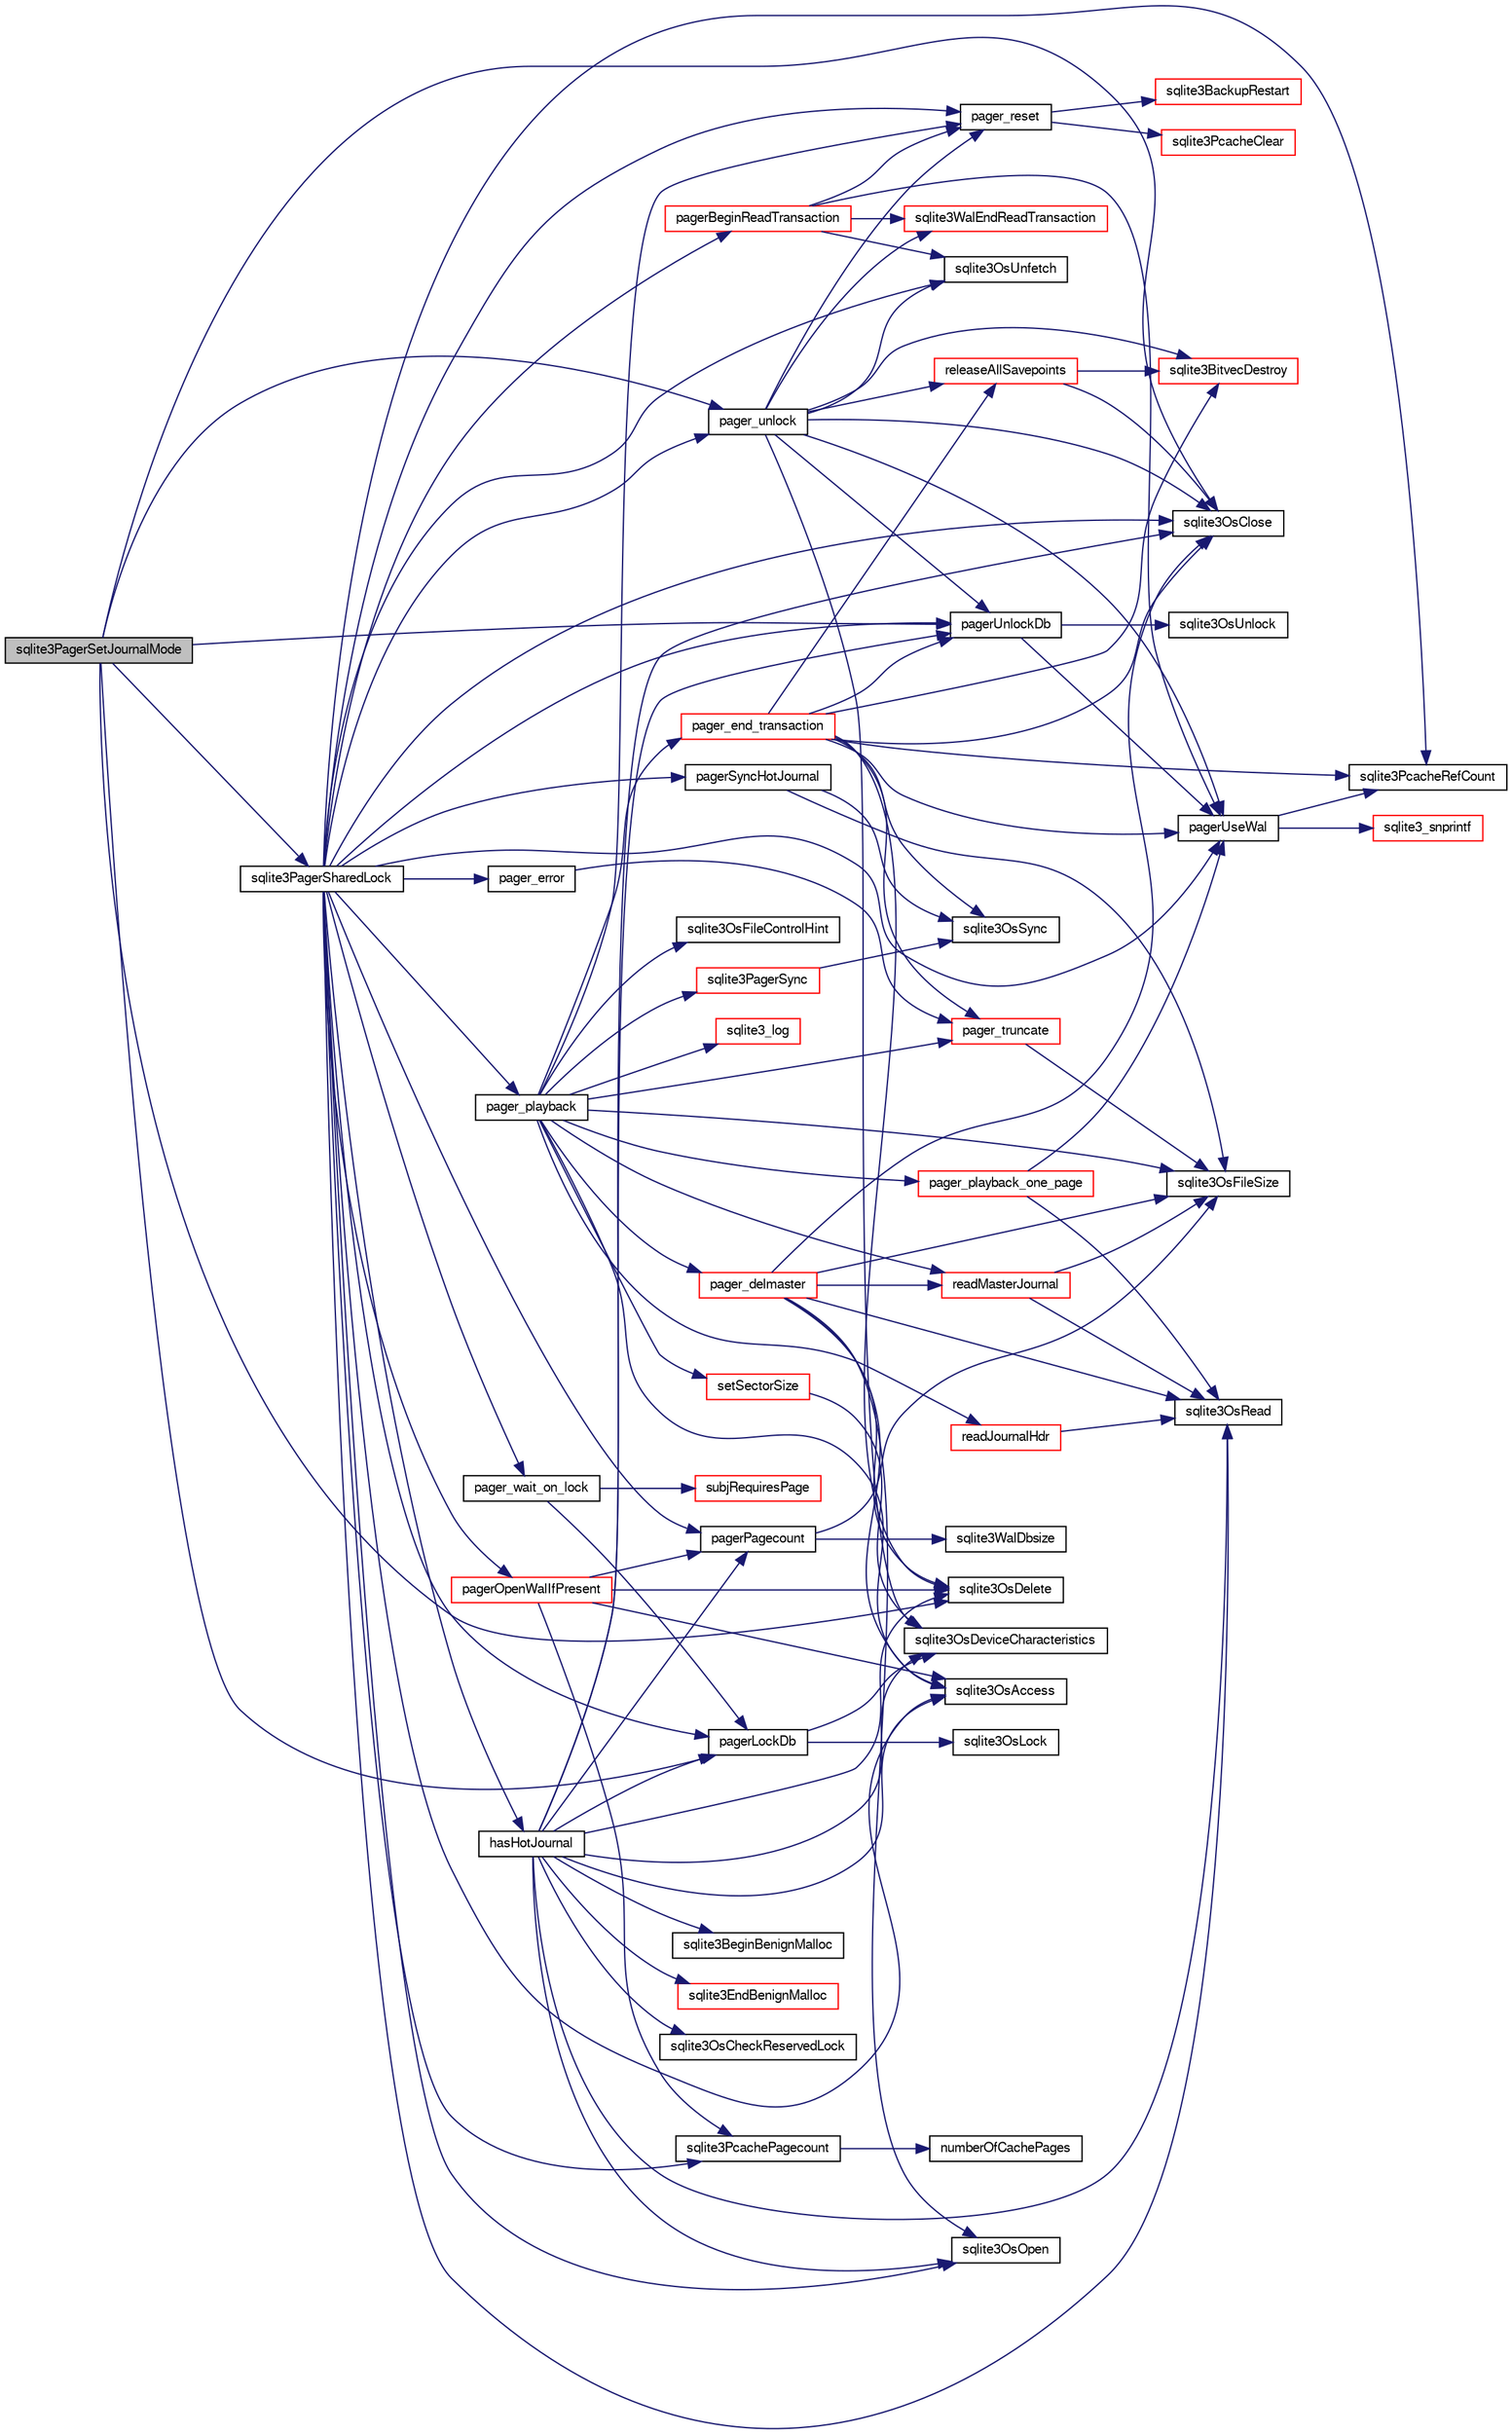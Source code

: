 digraph "sqlite3PagerSetJournalMode"
{
  edge [fontname="FreeSans",fontsize="10",labelfontname="FreeSans",labelfontsize="10"];
  node [fontname="FreeSans",fontsize="10",shape=record];
  rankdir="LR";
  Node638255 [label="sqlite3PagerSetJournalMode",height=0.2,width=0.4,color="black", fillcolor="grey75", style="filled", fontcolor="black"];
  Node638255 -> Node638256 [color="midnightblue",fontsize="10",style="solid",fontname="FreeSans"];
  Node638256 [label="sqlite3OsClose",height=0.2,width=0.4,color="black", fillcolor="white", style="filled",URL="$sqlite3_8c.html#aa5f0aeb27273a57c0523deaf48997533"];
  Node638255 -> Node638257 [color="midnightblue",fontsize="10",style="solid",fontname="FreeSans"];
  Node638257 [label="sqlite3OsDelete",height=0.2,width=0.4,color="black", fillcolor="white", style="filled",URL="$sqlite3_8c.html#a576c2e542e46ddee19d10e75337039c0"];
  Node638255 -> Node638258 [color="midnightblue",fontsize="10",style="solid",fontname="FreeSans"];
  Node638258 [label="sqlite3PagerSharedLock",height=0.2,width=0.4,color="black", fillcolor="white", style="filled",URL="$sqlite3_8c.html#a58c197b629fb6eaacf96c7add57c70df"];
  Node638258 -> Node638259 [color="midnightblue",fontsize="10",style="solid",fontname="FreeSans"];
  Node638259 [label="sqlite3PcacheRefCount",height=0.2,width=0.4,color="black", fillcolor="white", style="filled",URL="$sqlite3_8c.html#adee2536d23ec9628e0883ccab03b3429"];
  Node638258 -> Node638260 [color="midnightblue",fontsize="10",style="solid",fontname="FreeSans"];
  Node638260 [label="pagerUseWal",height=0.2,width=0.4,color="black", fillcolor="white", style="filled",URL="$sqlite3_8c.html#a31def80bfe1de9284d635ba190a5eb68"];
  Node638260 -> Node638259 [color="midnightblue",fontsize="10",style="solid",fontname="FreeSans"];
  Node638260 -> Node638261 [color="midnightblue",fontsize="10",style="solid",fontname="FreeSans"];
  Node638261 [label="sqlite3_snprintf",height=0.2,width=0.4,color="red", fillcolor="white", style="filled",URL="$sqlite3_8c.html#aa2695a752e971577f5784122f2013c40"];
  Node638258 -> Node638543 [color="midnightblue",fontsize="10",style="solid",fontname="FreeSans"];
  Node638543 [label="pager_wait_on_lock",height=0.2,width=0.4,color="black", fillcolor="white", style="filled",URL="$sqlite3_8c.html#a181fa0432ae1cc12a783f8a11ea2021f"];
  Node638543 -> Node638544 [color="midnightblue",fontsize="10",style="solid",fontname="FreeSans"];
  Node638544 [label="pagerLockDb",height=0.2,width=0.4,color="black", fillcolor="white", style="filled",URL="$sqlite3_8c.html#a667bdac69bf20203e45cd8e899790bcc"];
  Node638544 -> Node638545 [color="midnightblue",fontsize="10",style="solid",fontname="FreeSans"];
  Node638545 [label="sqlite3OsLock",height=0.2,width=0.4,color="black", fillcolor="white", style="filled",URL="$sqlite3_8c.html#ae224ca9067bc3e682180d0ecc1cd2206"];
  Node638544 -> Node638546 [color="midnightblue",fontsize="10",style="solid",fontname="FreeSans"];
  Node638546 [label="sqlite3OsDeviceCharacteristics",height=0.2,width=0.4,color="black", fillcolor="white", style="filled",URL="$sqlite3_8c.html#a251e030ce1bd2e552bc2dd66b1ac36d0"];
  Node638543 -> Node638547 [color="midnightblue",fontsize="10",style="solid",fontname="FreeSans"];
  Node638547 [label="subjRequiresPage",height=0.2,width=0.4,color="red", fillcolor="white", style="filled",URL="$sqlite3_8c.html#a8c8d460aa8cc7cb907b2e04844aaba86"];
  Node638258 -> Node638549 [color="midnightblue",fontsize="10",style="solid",fontname="FreeSans"];
  Node638549 [label="hasHotJournal",height=0.2,width=0.4,color="black", fillcolor="white", style="filled",URL="$sqlite3_8c.html#a875dc699b7a0e8ab6ba19170e5096d5e"];
  Node638549 -> Node638546 [color="midnightblue",fontsize="10",style="solid",fontname="FreeSans"];
  Node638549 -> Node638550 [color="midnightblue",fontsize="10",style="solid",fontname="FreeSans"];
  Node638550 [label="sqlite3OsAccess",height=0.2,width=0.4,color="black", fillcolor="white", style="filled",URL="$sqlite3_8c.html#afeb6079743f71ae6557342ff391d8ceb"];
  Node638549 -> Node638551 [color="midnightblue",fontsize="10",style="solid",fontname="FreeSans"];
  Node638551 [label="sqlite3OsCheckReservedLock",height=0.2,width=0.4,color="black", fillcolor="white", style="filled",URL="$sqlite3_8c.html#ad7b51dd494cecab454c85739c02418fd"];
  Node638549 -> Node638552 [color="midnightblue",fontsize="10",style="solid",fontname="FreeSans"];
  Node638552 [label="pagerPagecount",height=0.2,width=0.4,color="black", fillcolor="white", style="filled",URL="$sqlite3_8c.html#a27dd03ff27e92e9987705acf24840b28"];
  Node638552 -> Node638553 [color="midnightblue",fontsize="10",style="solid",fontname="FreeSans"];
  Node638553 [label="sqlite3WalDbsize",height=0.2,width=0.4,color="black", fillcolor="white", style="filled",URL="$sqlite3_8c.html#a7db66cd517e0085a6ce2b6387aa789b6"];
  Node638552 -> Node638554 [color="midnightblue",fontsize="10",style="solid",fontname="FreeSans"];
  Node638554 [label="sqlite3OsFileSize",height=0.2,width=0.4,color="black", fillcolor="white", style="filled",URL="$sqlite3_8c.html#a395914ef2826de6ed70e92b5d02887de"];
  Node638549 -> Node638336 [color="midnightblue",fontsize="10",style="solid",fontname="FreeSans"];
  Node638336 [label="sqlite3BeginBenignMalloc",height=0.2,width=0.4,color="black", fillcolor="white", style="filled",URL="$sqlite3_8c.html#a3344c0e2b1b6df701a1cb326602fac14"];
  Node638549 -> Node638544 [color="midnightblue",fontsize="10",style="solid",fontname="FreeSans"];
  Node638549 -> Node638257 [color="midnightblue",fontsize="10",style="solid",fontname="FreeSans"];
  Node638549 -> Node638555 [color="midnightblue",fontsize="10",style="solid",fontname="FreeSans"];
  Node638555 [label="pagerUnlockDb",height=0.2,width=0.4,color="black", fillcolor="white", style="filled",URL="$sqlite3_8c.html#a8ac54f19421c76b5045a40b42d282c32"];
  Node638555 -> Node638260 [color="midnightblue",fontsize="10",style="solid",fontname="FreeSans"];
  Node638555 -> Node638556 [color="midnightblue",fontsize="10",style="solid",fontname="FreeSans"];
  Node638556 [label="sqlite3OsUnlock",height=0.2,width=0.4,color="black", fillcolor="white", style="filled",URL="$sqlite3_8c.html#a7e90db4b3488e8f4a29705edcb8025fe"];
  Node638549 -> Node638337 [color="midnightblue",fontsize="10",style="solid",fontname="FreeSans"];
  Node638337 [label="sqlite3EndBenignMalloc",height=0.2,width=0.4,color="red", fillcolor="white", style="filled",URL="$sqlite3_8c.html#a4582127cc64d483dc66c7acf9d8d8fbb"];
  Node638549 -> Node638557 [color="midnightblue",fontsize="10",style="solid",fontname="FreeSans"];
  Node638557 [label="sqlite3OsOpen",height=0.2,width=0.4,color="black", fillcolor="white", style="filled",URL="$sqlite3_8c.html#a12a1f3451e28f9cecd19cf0bb4f8f416"];
  Node638549 -> Node638558 [color="midnightblue",fontsize="10",style="solid",fontname="FreeSans"];
  Node638558 [label="sqlite3OsRead",height=0.2,width=0.4,color="black", fillcolor="white", style="filled",URL="$sqlite3_8c.html#a98ef6b5ed82299d2efc0b5f9e41c877d"];
  Node638549 -> Node638256 [color="midnightblue",fontsize="10",style="solid",fontname="FreeSans"];
  Node638258 -> Node638544 [color="midnightblue",fontsize="10",style="solid",fontname="FreeSans"];
  Node638258 -> Node638550 [color="midnightblue",fontsize="10",style="solid",fontname="FreeSans"];
  Node638258 -> Node638557 [color="midnightblue",fontsize="10",style="solid",fontname="FreeSans"];
  Node638258 -> Node638256 [color="midnightblue",fontsize="10",style="solid",fontname="FreeSans"];
  Node638258 -> Node638559 [color="midnightblue",fontsize="10",style="solid",fontname="FreeSans"];
  Node638559 [label="pagerSyncHotJournal",height=0.2,width=0.4,color="black", fillcolor="white", style="filled",URL="$sqlite3_8c.html#a2cdd04fa2ecbee5b6ebb62403bc81cee"];
  Node638559 -> Node638560 [color="midnightblue",fontsize="10",style="solid",fontname="FreeSans"];
  Node638560 [label="sqlite3OsSync",height=0.2,width=0.4,color="black", fillcolor="white", style="filled",URL="$sqlite3_8c.html#a3f01629ca3b49854944cecdd14dc3358"];
  Node638559 -> Node638554 [color="midnightblue",fontsize="10",style="solid",fontname="FreeSans"];
  Node638258 -> Node638561 [color="midnightblue",fontsize="10",style="solid",fontname="FreeSans"];
  Node638561 [label="pager_playback",height=0.2,width=0.4,color="black", fillcolor="white", style="filled",URL="$sqlite3_8c.html#a9d9a750a9fc76eb4b668c8a16b164a65"];
  Node638561 -> Node638554 [color="midnightblue",fontsize="10",style="solid",fontname="FreeSans"];
  Node638561 -> Node638562 [color="midnightblue",fontsize="10",style="solid",fontname="FreeSans"];
  Node638562 [label="readMasterJournal",height=0.2,width=0.4,color="red", fillcolor="white", style="filled",URL="$sqlite3_8c.html#a9f7dd04609394d281f69682034ea0b61"];
  Node638562 -> Node638554 [color="midnightblue",fontsize="10",style="solid",fontname="FreeSans"];
  Node638562 -> Node638558 [color="midnightblue",fontsize="10",style="solid",fontname="FreeSans"];
  Node638561 -> Node638550 [color="midnightblue",fontsize="10",style="solid",fontname="FreeSans"];
  Node638561 -> Node638565 [color="midnightblue",fontsize="10",style="solid",fontname="FreeSans"];
  Node638565 [label="readJournalHdr",height=0.2,width=0.4,color="red", fillcolor="white", style="filled",URL="$sqlite3_8c.html#a4367a6db0dfbaacd476aeecccc99904b"];
  Node638565 -> Node638558 [color="midnightblue",fontsize="10",style="solid",fontname="FreeSans"];
  Node638561 -> Node638581 [color="midnightblue",fontsize="10",style="solid",fontname="FreeSans"];
  Node638581 [label="pager_truncate",height=0.2,width=0.4,color="red", fillcolor="white", style="filled",URL="$sqlite3_8c.html#aa0700caa408442673a3ede3bb04b1f0b"];
  Node638581 -> Node638554 [color="midnightblue",fontsize="10",style="solid",fontname="FreeSans"];
  Node638561 -> Node638569 [color="midnightblue",fontsize="10",style="solid",fontname="FreeSans"];
  Node638569 [label="pager_reset",height=0.2,width=0.4,color="black", fillcolor="white", style="filled",URL="$sqlite3_8c.html#a80434ecc2e0b58eea05c79b1690be582"];
  Node638569 -> Node638570 [color="midnightblue",fontsize="10",style="solid",fontname="FreeSans"];
  Node638570 [label="sqlite3BackupRestart",height=0.2,width=0.4,color="red", fillcolor="white", style="filled",URL="$sqlite3_8c.html#a51c915452a70527bce99483f8eac02b8"];
  Node638569 -> Node638571 [color="midnightblue",fontsize="10",style="solid",fontname="FreeSans"];
  Node638571 [label="sqlite3PcacheClear",height=0.2,width=0.4,color="red", fillcolor="white", style="filled",URL="$sqlite3_8c.html#ae4bcea77d6c756c9ad6ef25739172928"];
  Node638561 -> Node638584 [color="midnightblue",fontsize="10",style="solid",fontname="FreeSans"];
  Node638584 [label="pager_playback_one_page",height=0.2,width=0.4,color="red", fillcolor="white", style="filled",URL="$sqlite3_8c.html#adfca1dee9939482792fe2b4ed982d00e"];
  Node638584 -> Node638260 [color="midnightblue",fontsize="10",style="solid",fontname="FreeSans"];
  Node638584 -> Node638558 [color="midnightblue",fontsize="10",style="solid",fontname="FreeSans"];
  Node638561 -> Node638580 [color="midnightblue",fontsize="10",style="solid",fontname="FreeSans"];
  Node638580 [label="sqlite3OsFileControlHint",height=0.2,width=0.4,color="black", fillcolor="white", style="filled",URL="$sqlite3_8c.html#a63d0693fc056b088572daedace58e82f"];
  Node638561 -> Node638676 [color="midnightblue",fontsize="10",style="solid",fontname="FreeSans"];
  Node638676 [label="sqlite3PagerSync",height=0.2,width=0.4,color="red", fillcolor="white", style="filled",URL="$sqlite3_8c.html#a5b3c2a03efdf7f4844243c58718ca08b"];
  Node638676 -> Node638560 [color="midnightblue",fontsize="10",style="solid",fontname="FreeSans"];
  Node638561 -> Node638654 [color="midnightblue",fontsize="10",style="solid",fontname="FreeSans"];
  Node638654 [label="pager_end_transaction",height=0.2,width=0.4,color="red", fillcolor="white", style="filled",URL="$sqlite3_8c.html#a0814e2cfab386b1e3ba74528870339fe"];
  Node638654 -> Node638655 [color="midnightblue",fontsize="10",style="solid",fontname="FreeSans"];
  Node638655 [label="releaseAllSavepoints",height=0.2,width=0.4,color="red", fillcolor="white", style="filled",URL="$sqlite3_8c.html#ac0ec06e81b223a42295bd1a0182b1609"];
  Node638655 -> Node638614 [color="midnightblue",fontsize="10",style="solid",fontname="FreeSans"];
  Node638614 [label="sqlite3BitvecDestroy",height=0.2,width=0.4,color="red", fillcolor="white", style="filled",URL="$sqlite3_8c.html#ab732400d8022b48df1b7b3ee41be045d"];
  Node638655 -> Node638256 [color="midnightblue",fontsize="10",style="solid",fontname="FreeSans"];
  Node638654 -> Node638260 [color="midnightblue",fontsize="10",style="solid",fontname="FreeSans"];
  Node638654 -> Node638256 [color="midnightblue",fontsize="10",style="solid",fontname="FreeSans"];
  Node638654 -> Node638560 [color="midnightblue",fontsize="10",style="solid",fontname="FreeSans"];
  Node638654 -> Node638257 [color="midnightblue",fontsize="10",style="solid",fontname="FreeSans"];
  Node638654 -> Node638259 [color="midnightblue",fontsize="10",style="solid",fontname="FreeSans"];
  Node638654 -> Node638614 [color="midnightblue",fontsize="10",style="solid",fontname="FreeSans"];
  Node638654 -> Node638581 [color="midnightblue",fontsize="10",style="solid",fontname="FreeSans"];
  Node638654 -> Node638555 [color="midnightblue",fontsize="10",style="solid",fontname="FreeSans"];
  Node638561 -> Node638677 [color="midnightblue",fontsize="10",style="solid",fontname="FreeSans"];
  Node638677 [label="pager_delmaster",height=0.2,width=0.4,color="red", fillcolor="white", style="filled",URL="$sqlite3_8c.html#a940bc2e6650e613dc69243119683c221"];
  Node638677 -> Node638557 [color="midnightblue",fontsize="10",style="solid",fontname="FreeSans"];
  Node638677 -> Node638554 [color="midnightblue",fontsize="10",style="solid",fontname="FreeSans"];
  Node638677 -> Node638558 [color="midnightblue",fontsize="10",style="solid",fontname="FreeSans"];
  Node638677 -> Node638550 [color="midnightblue",fontsize="10",style="solid",fontname="FreeSans"];
  Node638677 -> Node638562 [color="midnightblue",fontsize="10",style="solid",fontname="FreeSans"];
  Node638677 -> Node638256 [color="midnightblue",fontsize="10",style="solid",fontname="FreeSans"];
  Node638677 -> Node638257 [color="midnightblue",fontsize="10",style="solid",fontname="FreeSans"];
  Node638561 -> Node638312 [color="midnightblue",fontsize="10",style="solid",fontname="FreeSans"];
  Node638312 [label="sqlite3_log",height=0.2,width=0.4,color="red", fillcolor="white", style="filled",URL="$sqlite3_8c.html#a298c9699bf9c143662c6b1fec4b2dc3b"];
  Node638561 -> Node638678 [color="midnightblue",fontsize="10",style="solid",fontname="FreeSans"];
  Node638678 [label="setSectorSize",height=0.2,width=0.4,color="red", fillcolor="white", style="filled",URL="$sqlite3_8c.html#ae5c96f9f828df3cd795fe591b788ce35"];
  Node638678 -> Node638546 [color="midnightblue",fontsize="10",style="solid",fontname="FreeSans"];
  Node638258 -> Node638555 [color="midnightblue",fontsize="10",style="solid",fontname="FreeSans"];
  Node638258 -> Node638664 [color="midnightblue",fontsize="10",style="solid",fontname="FreeSans"];
  Node638664 [label="pager_error",height=0.2,width=0.4,color="black", fillcolor="white", style="filled",URL="$sqlite3_8c.html#ac15e13c61047b37098e21115614ddd22"];
  Node638664 -> Node638581 [color="midnightblue",fontsize="10",style="solid",fontname="FreeSans"];
  Node638258 -> Node638681 [color="midnightblue",fontsize="10",style="solid",fontname="FreeSans"];
  Node638681 [label="sqlite3PcachePagecount",height=0.2,width=0.4,color="black", fillcolor="white", style="filled",URL="$sqlite3_8c.html#a5d5e74b7acdd0ab46b5caaea93b9b8d4"];
  Node638681 -> Node638577 [color="midnightblue",fontsize="10",style="solid",fontname="FreeSans"];
  Node638577 [label="numberOfCachePages",height=0.2,width=0.4,color="black", fillcolor="white", style="filled",URL="$sqlite3_8c.html#a0b88ce0be99c4ea2b2098317162fb590"];
  Node638258 -> Node638552 [color="midnightblue",fontsize="10",style="solid",fontname="FreeSans"];
  Node638258 -> Node638558 [color="midnightblue",fontsize="10",style="solid",fontname="FreeSans"];
  Node638258 -> Node638569 [color="midnightblue",fontsize="10",style="solid",fontname="FreeSans"];
  Node638258 -> Node638624 [color="midnightblue",fontsize="10",style="solid",fontname="FreeSans"];
  Node638624 [label="sqlite3OsUnfetch",height=0.2,width=0.4,color="black", fillcolor="white", style="filled",URL="$sqlite3_8c.html#abc0da72cb8b8989cf8708b572fe5fef4"];
  Node638258 -> Node638682 [color="midnightblue",fontsize="10",style="solid",fontname="FreeSans"];
  Node638682 [label="pagerOpenWalIfPresent",height=0.2,width=0.4,color="red", fillcolor="white", style="filled",URL="$sqlite3_8c.html#a53aeec46642c01ab2de938e8bd00b0e3"];
  Node638682 -> Node638552 [color="midnightblue",fontsize="10",style="solid",fontname="FreeSans"];
  Node638682 -> Node638257 [color="midnightblue",fontsize="10",style="solid",fontname="FreeSans"];
  Node638682 -> Node638550 [color="midnightblue",fontsize="10",style="solid",fontname="FreeSans"];
  Node638682 -> Node638681 [color="midnightblue",fontsize="10",style="solid",fontname="FreeSans"];
  Node638258 -> Node638690 [color="midnightblue",fontsize="10",style="solid",fontname="FreeSans"];
  Node638690 [label="pagerBeginReadTransaction",height=0.2,width=0.4,color="red", fillcolor="white", style="filled",URL="$sqlite3_8c.html#a4a484b6c404f96050418d965e3cc17a1"];
  Node638690 -> Node638260 [color="midnightblue",fontsize="10",style="solid",fontname="FreeSans"];
  Node638690 -> Node638666 [color="midnightblue",fontsize="10",style="solid",fontname="FreeSans"];
  Node638666 [label="sqlite3WalEndReadTransaction",height=0.2,width=0.4,color="red", fillcolor="white", style="filled",URL="$sqlite3_8c.html#a2d0ec4393370b11b4db7d9836d38eb40"];
  Node638690 -> Node638569 [color="midnightblue",fontsize="10",style="solid",fontname="FreeSans"];
  Node638690 -> Node638624 [color="midnightblue",fontsize="10",style="solid",fontname="FreeSans"];
  Node638258 -> Node638665 [color="midnightblue",fontsize="10",style="solid",fontname="FreeSans"];
  Node638665 [label="pager_unlock",height=0.2,width=0.4,color="black", fillcolor="white", style="filled",URL="$sqlite3_8c.html#a5b54bd09bd76fa68eb6310fbf9bbaf20"];
  Node638665 -> Node638614 [color="midnightblue",fontsize="10",style="solid",fontname="FreeSans"];
  Node638665 -> Node638655 [color="midnightblue",fontsize="10",style="solid",fontname="FreeSans"];
  Node638665 -> Node638260 [color="midnightblue",fontsize="10",style="solid",fontname="FreeSans"];
  Node638665 -> Node638666 [color="midnightblue",fontsize="10",style="solid",fontname="FreeSans"];
  Node638665 -> Node638546 [color="midnightblue",fontsize="10",style="solid",fontname="FreeSans"];
  Node638665 -> Node638256 [color="midnightblue",fontsize="10",style="solid",fontname="FreeSans"];
  Node638665 -> Node638555 [color="midnightblue",fontsize="10",style="solid",fontname="FreeSans"];
  Node638665 -> Node638569 [color="midnightblue",fontsize="10",style="solid",fontname="FreeSans"];
  Node638665 -> Node638624 [color="midnightblue",fontsize="10",style="solid",fontname="FreeSans"];
  Node638255 -> Node638544 [color="midnightblue",fontsize="10",style="solid",fontname="FreeSans"];
  Node638255 -> Node638555 [color="midnightblue",fontsize="10",style="solid",fontname="FreeSans"];
  Node638255 -> Node638665 [color="midnightblue",fontsize="10",style="solid",fontname="FreeSans"];
}
